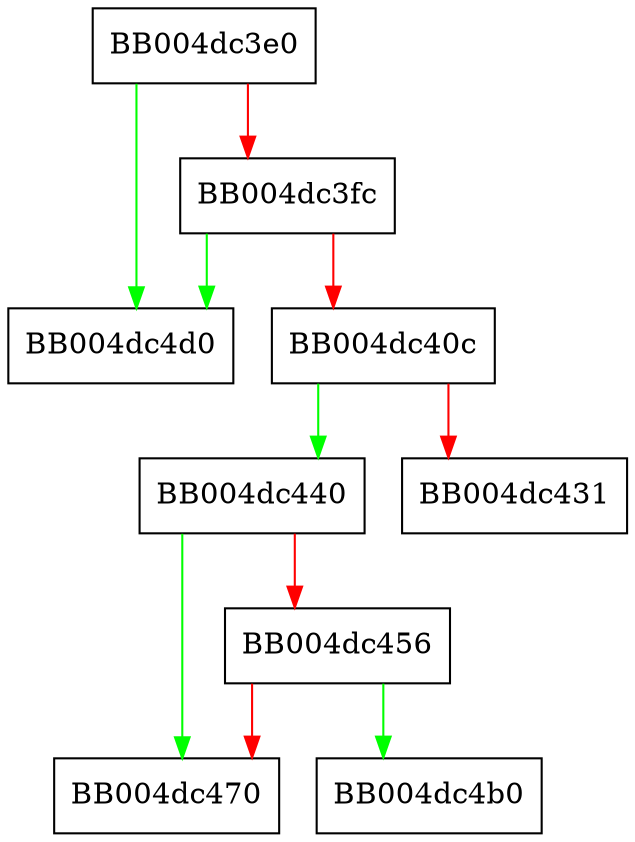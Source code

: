 digraph tls_construct_stoc_next_proto_neg {
  node [shape="box"];
  graph [splines=ortho];
  BB004dc3e0 -> BB004dc4d0 [color="green"];
  BB004dc3e0 -> BB004dc3fc [color="red"];
  BB004dc3fc -> BB004dc4d0 [color="green"];
  BB004dc3fc -> BB004dc40c [color="red"];
  BB004dc40c -> BB004dc440 [color="green"];
  BB004dc40c -> BB004dc431 [color="red"];
  BB004dc440 -> BB004dc470 [color="green"];
  BB004dc440 -> BB004dc456 [color="red"];
  BB004dc456 -> BB004dc4b0 [color="green"];
  BB004dc456 -> BB004dc470 [color="red"];
}